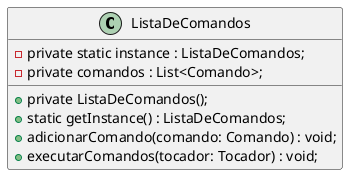 @startuml

skinparam line ortho

class ListaDeComandos {
    - private static instance : ListaDeComandos;
    - private comandos : List<Comando>;

    + private ListaDeComandos();
    + static getInstance() : ListaDeComandos; 
    + adicionarComando(comando: Comando) : void;
    + executarComandos(tocador: Tocador) : void;
}

@enduml